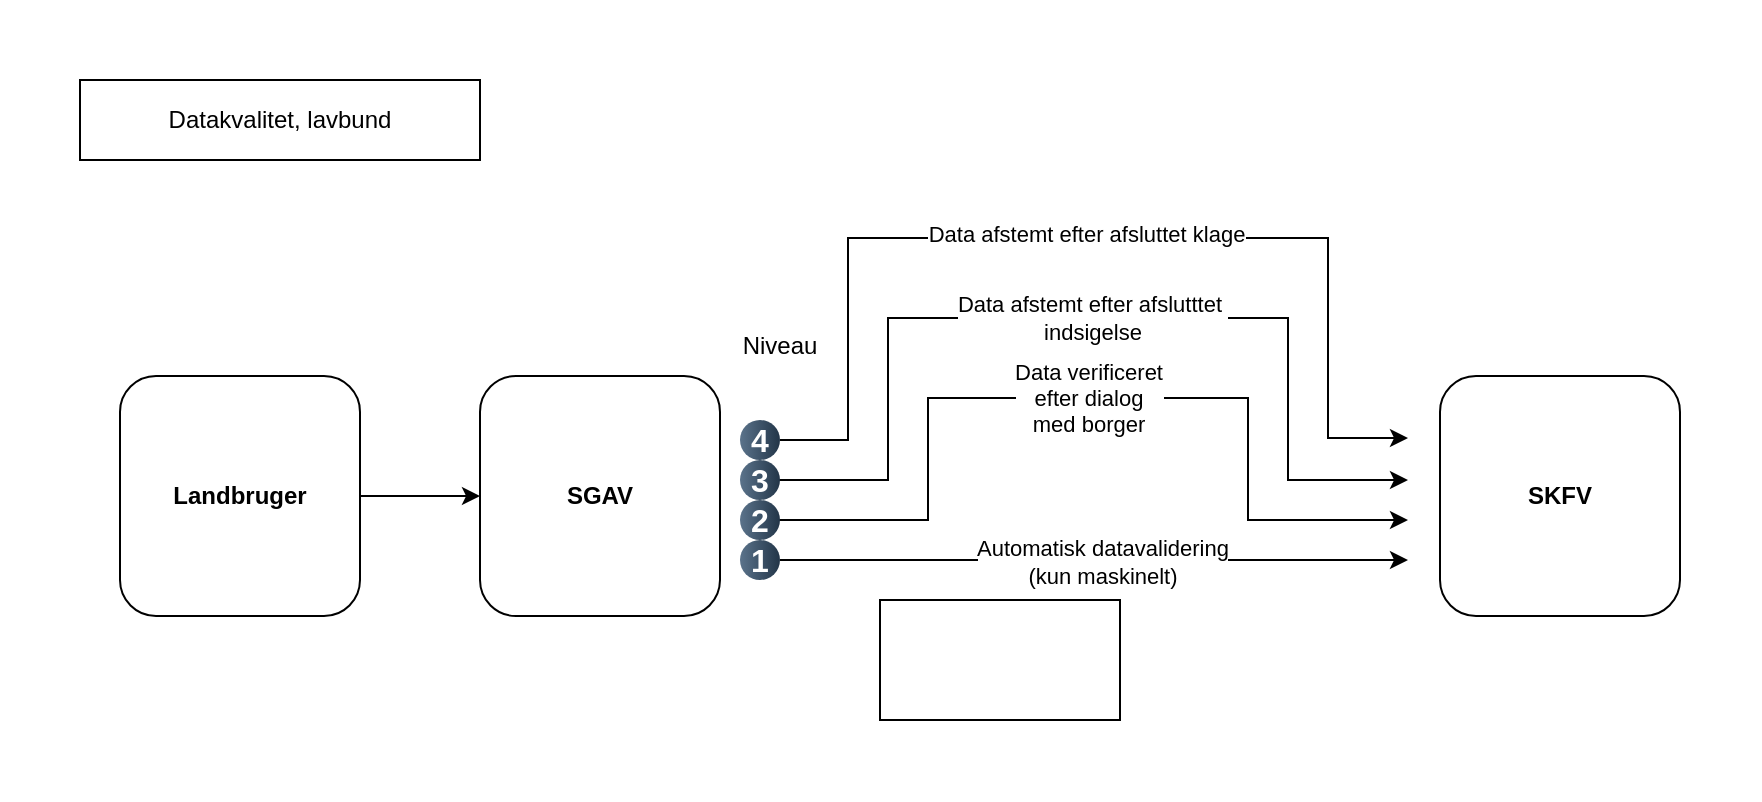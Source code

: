 <mxfile version="26.1.0">
  <diagram name="Page-1" id="c6mkSoZV-rEwqYtKQhFd">
    <mxGraphModel dx="2358" dy="1248" grid="1" gridSize="10" guides="1" tooltips="1" connect="1" arrows="1" fold="1" page="1" pageScale="1" pageWidth="1169" pageHeight="1654" math="0" shadow="0">
      <root>
        <mxCell id="0" />
        <mxCell id="1" parent="0" />
        <mxCell id="Gd1dc5dL1jZyrAC9S5JX-3" value="" style="rounded=0;whiteSpace=wrap;html=1;strokeColor=none;" vertex="1" parent="1">
          <mxGeometry x="80" y="40" width="880" height="400" as="geometry" />
        </mxCell>
        <mxCell id="6DDOyeuXBNr1eNAv0twe-3" value="" style="edgeStyle=orthogonalEdgeStyle;rounded=0;orthogonalLoop=1;jettySize=auto;html=1;" parent="1" source="6DDOyeuXBNr1eNAv0twe-1" target="6DDOyeuXBNr1eNAv0twe-2" edge="1">
          <mxGeometry relative="1" as="geometry" />
        </mxCell>
        <mxCell id="6DDOyeuXBNr1eNAv0twe-1" value="&lt;b&gt;Landbruger&lt;/b&gt;" style="rounded=1;whiteSpace=wrap;html=1;" parent="1" vertex="1">
          <mxGeometry x="140" y="228" width="120" height="120" as="geometry" />
        </mxCell>
        <mxCell id="6DDOyeuXBNr1eNAv0twe-12" style="edgeStyle=orthogonalEdgeStyle;rounded=0;orthogonalLoop=1;jettySize=auto;html=1;" parent="1" source="6DDOyeuXBNr1eNAv0twe-27" edge="1">
          <mxGeometry relative="1" as="geometry">
            <mxPoint x="784" y="320" as="targetPoint" />
            <mxPoint x="464" y="320" as="sourcePoint" />
          </mxGeometry>
        </mxCell>
        <mxCell id="AbNH2NQ1M7uo9IGQVpSh-1" value="Automatisk datavalidering&lt;div&gt;(kun maskinelt)&lt;/div&gt;" style="edgeLabel;html=1;align=center;verticalAlign=middle;resizable=0;points=[];" parent="6DDOyeuXBNr1eNAv0twe-12" vertex="1" connectable="0">
          <mxGeometry x="0.028" y="-1" relative="1" as="geometry">
            <mxPoint y="-1" as="offset" />
          </mxGeometry>
        </mxCell>
        <mxCell id="6DDOyeuXBNr1eNAv0twe-2" value="&lt;b&gt;SGAV&lt;/b&gt;" style="rounded=1;whiteSpace=wrap;html=1;" parent="1" vertex="1">
          <mxGeometry x="320" y="228" width="120" height="120" as="geometry" />
        </mxCell>
        <mxCell id="6DDOyeuXBNr1eNAv0twe-4" value="&lt;b&gt;SKFV&lt;/b&gt;" style="rounded=1;whiteSpace=wrap;html=1;" parent="1" vertex="1">
          <mxGeometry x="800" y="228" width="120" height="120" as="geometry" />
        </mxCell>
        <mxCell id="6DDOyeuXBNr1eNAv0twe-7" style="edgeStyle=orthogonalEdgeStyle;rounded=0;orthogonalLoop=1;jettySize=auto;html=1;entryX=0;entryY=0.5;entryDx=0;entryDy=0;" parent="1" source="6DDOyeuXBNr1eNAv0twe-19" edge="1">
          <mxGeometry relative="1" as="geometry">
            <mxPoint x="464" y="259" as="sourcePoint" />
            <mxPoint x="784" y="259" as="targetPoint" />
            <Array as="points">
              <mxPoint x="504" y="159" />
              <mxPoint x="744" y="159" />
              <mxPoint x="744" y="259" />
            </Array>
          </mxGeometry>
        </mxCell>
        <mxCell id="6DDOyeuXBNr1eNAv0twe-36" value="Data afstemt efter afsluttet klage" style="edgeLabel;html=1;align=center;verticalAlign=middle;resizable=0;points=[];" parent="6DDOyeuXBNr1eNAv0twe-7" vertex="1" connectable="0">
          <mxGeometry x="0.022" y="2" relative="1" as="geometry">
            <mxPoint x="-9" as="offset" />
          </mxGeometry>
        </mxCell>
        <mxCell id="6DDOyeuXBNr1eNAv0twe-8" style="edgeStyle=orthogonalEdgeStyle;rounded=0;orthogonalLoop=1;jettySize=auto;html=1;entryX=0;entryY=0.5;entryDx=0;entryDy=0;" parent="1" edge="1">
          <mxGeometry relative="1" as="geometry">
            <mxPoint x="464" y="280" as="sourcePoint" />
            <mxPoint x="784" y="280" as="targetPoint" />
            <Array as="points">
              <mxPoint x="524" y="280" />
              <mxPoint x="524" y="199" />
              <mxPoint x="724" y="199" />
              <mxPoint x="724" y="280" />
            </Array>
          </mxGeometry>
        </mxCell>
        <mxCell id="6DDOyeuXBNr1eNAv0twe-16" value="Data afstemt efter afslutttet&amp;nbsp;&lt;div&gt;indsigelse&lt;/div&gt;" style="edgeLabel;html=1;align=center;verticalAlign=middle;resizable=0;points=[];" parent="6DDOyeuXBNr1eNAv0twe-8" vertex="1" connectable="0">
          <mxGeometry x="-0.058" y="-1" relative="1" as="geometry">
            <mxPoint x="16" y="-1" as="offset" />
          </mxGeometry>
        </mxCell>
        <mxCell id="6DDOyeuXBNr1eNAv0twe-15" value="Data verificeret&lt;div&gt;efter dialog&lt;/div&gt;&lt;div&gt;med borger&lt;/div&gt;" style="edgeStyle=orthogonalEdgeStyle;rounded=0;orthogonalLoop=1;jettySize=auto;html=1;entryX=0;entryY=0.5;entryDx=0;entryDy=0;" parent="1" edge="1">
          <mxGeometry relative="1" as="geometry">
            <mxPoint x="464" y="300" as="sourcePoint" />
            <mxPoint x="784" y="300" as="targetPoint" />
            <Array as="points">
              <mxPoint x="544" y="300" />
              <mxPoint x="544" y="239" />
              <mxPoint x="704" y="239" />
              <mxPoint x="704" y="300" />
            </Array>
          </mxGeometry>
        </mxCell>
        <mxCell id="6DDOyeuXBNr1eNAv0twe-19" value="4" style="ellipse;whiteSpace=wrap;html=1;aspect=fixed;rotation=0;gradientColor=#223548;strokeColor=none;gradientDirection=east;fillColor=#5b738b;rounded=0;pointerEvents=0;fontFamily=Helvetica;fontSize=16;fontColor=#FFFFFF;spacingTop=4;spacingBottom=4;spacingLeft=4;spacingRight=4;points=[];fontStyle=1" parent="1" vertex="1">
          <mxGeometry x="450" y="250" width="20" height="20" as="geometry" />
        </mxCell>
        <mxCell id="6DDOyeuXBNr1eNAv0twe-25" value="3" style="ellipse;whiteSpace=wrap;html=1;aspect=fixed;rotation=0;gradientColor=#223548;strokeColor=none;gradientDirection=east;fillColor=#5b738b;rounded=0;pointerEvents=0;fontFamily=Helvetica;fontSize=16;fontColor=#FFFFFF;spacingTop=4;spacingBottom=4;spacingLeft=4;spacingRight=4;points=[];fontStyle=1" parent="1" vertex="1">
          <mxGeometry x="450" y="270" width="20" height="20" as="geometry" />
        </mxCell>
        <mxCell id="6DDOyeuXBNr1eNAv0twe-26" value="2" style="ellipse;whiteSpace=wrap;html=1;aspect=fixed;rotation=0;gradientColor=#223548;strokeColor=none;gradientDirection=east;fillColor=#5b738b;rounded=0;pointerEvents=0;fontFamily=Helvetica;fontSize=16;fontColor=#FFFFFF;spacingTop=4;spacingBottom=4;spacingLeft=4;spacingRight=4;points=[];fontStyle=1" parent="1" vertex="1">
          <mxGeometry x="450" y="290" width="20" height="20" as="geometry" />
        </mxCell>
        <mxCell id="6DDOyeuXBNr1eNAv0twe-27" value="1" style="ellipse;whiteSpace=wrap;html=1;aspect=fixed;rotation=0;gradientColor=#223548;strokeColor=none;gradientDirection=east;fillColor=#5b738b;rounded=0;pointerEvents=0;fontFamily=Helvetica;fontSize=16;fontColor=#FFFFFF;spacingTop=4;spacingBottom=4;spacingLeft=4;spacingRight=4;points=[];fontStyle=1" parent="1" vertex="1">
          <mxGeometry x="450" y="310" width="20" height="20" as="geometry" />
        </mxCell>
        <mxCell id="AbNH2NQ1M7uo9IGQVpSh-3" value="Datakvalitet, lavbund" style="rounded=0;whiteSpace=wrap;html=1;" parent="1" vertex="1">
          <mxGeometry x="120" y="80" width="200" height="40" as="geometry" />
        </mxCell>
        <mxCell id="BgyHvaSDgTGRgmr3OwjZ-1" value="Niveau" style="rounded=0;whiteSpace=wrap;html=1;strokeColor=none;" parent="1" vertex="1">
          <mxGeometry x="440" y="198" width="60" height="30" as="geometry" />
        </mxCell>
        <mxCell id="Gd1dc5dL1jZyrAC9S5JX-2" value="" style="rounded=0;whiteSpace=wrap;html=1;" vertex="1" parent="1">
          <mxGeometry x="520" y="340" width="120" height="60" as="geometry" />
        </mxCell>
      </root>
    </mxGraphModel>
  </diagram>
</mxfile>
